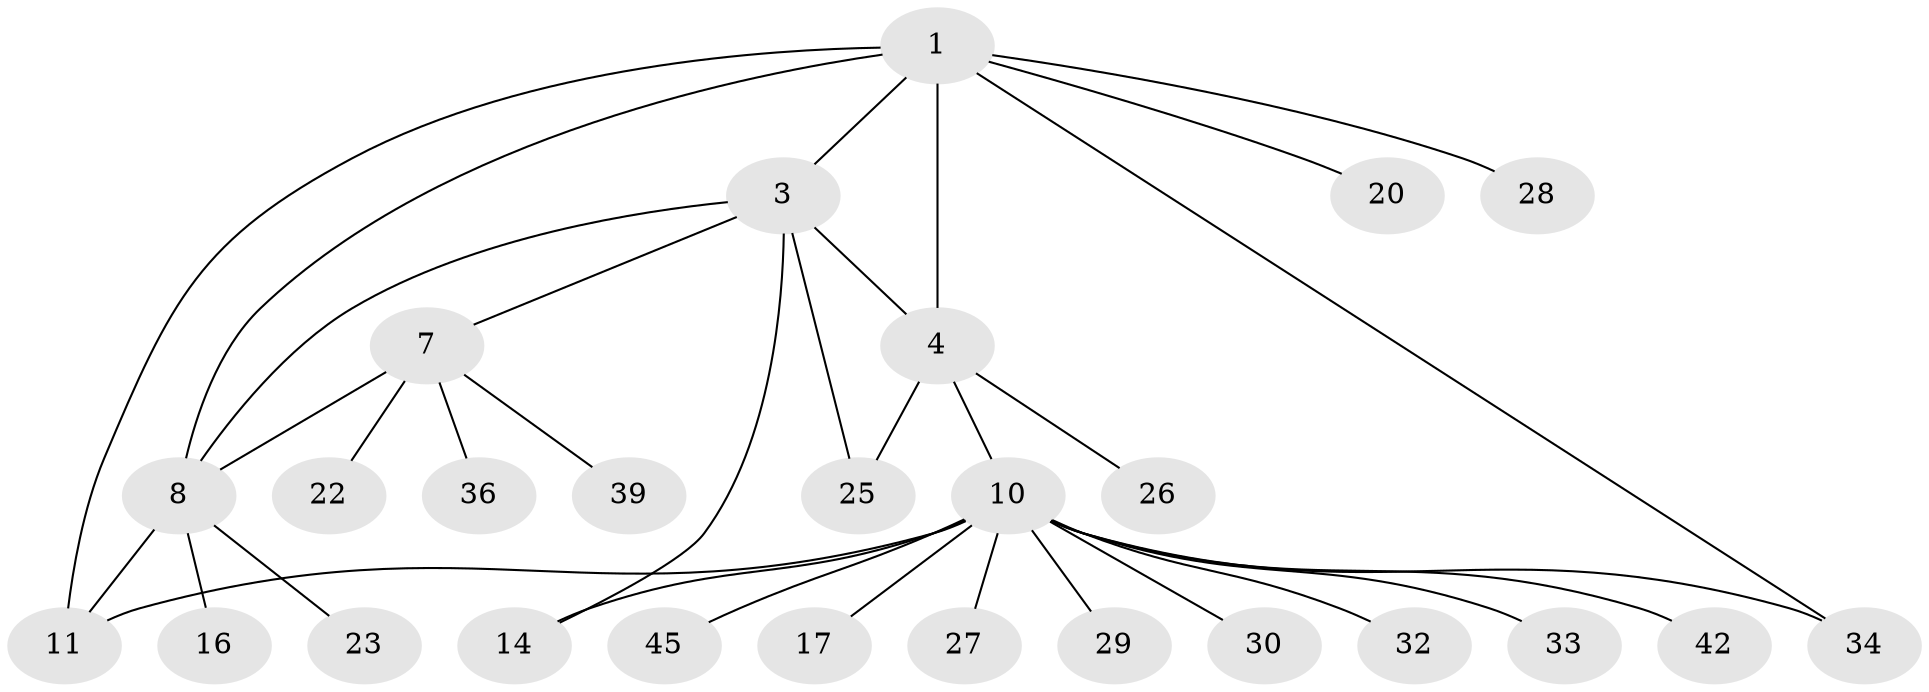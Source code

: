 // original degree distribution, {6: 0.03076923076923077, 4: 0.09230769230769231, 5: 0.03076923076923077, 8: 0.015384615384615385, 7: 0.03076923076923077, 14: 0.015384615384615385, 2: 0.16923076923076924, 3: 0.07692307692307693, 1: 0.5384615384615384}
// Generated by graph-tools (version 1.1) at 2025/19/03/04/25 18:19:40]
// undirected, 26 vertices, 33 edges
graph export_dot {
graph [start="1"]
  node [color=gray90,style=filled];
  1 [super="+2+31+5+37"];
  3 [super="+13+55"];
  4 [super="+38+6+63+64+35"];
  7;
  8 [super="+9+18"];
  10 [super="+12+24"];
  11 [super="+50"];
  14 [super="+54"];
  16 [super="+21+40"];
  17;
  20;
  22;
  23;
  25 [super="+47+44"];
  26;
  27;
  28;
  29 [super="+49"];
  30;
  32 [super="+61"];
  33;
  34 [super="+65"];
  36;
  39 [super="+58"];
  42;
  45;
  1 -- 3 [weight=2];
  1 -- 34;
  1 -- 20;
  1 -- 11;
  1 -- 28;
  1 -- 4 [weight=2];
  1 -- 8;
  3 -- 7;
  3 -- 4;
  3 -- 8;
  3 -- 14 [weight=2];
  3 -- 25;
  4 -- 25;
  4 -- 10;
  4 -- 26;
  7 -- 8 [weight=2];
  7 -- 22;
  7 -- 36;
  7 -- 39;
  8 -- 16;
  8 -- 23;
  8 -- 11;
  10 -- 11 [weight=2];
  10 -- 14;
  10 -- 17;
  10 -- 27;
  10 -- 29;
  10 -- 30;
  10 -- 32;
  10 -- 33;
  10 -- 42;
  10 -- 45;
  10 -- 34;
}
